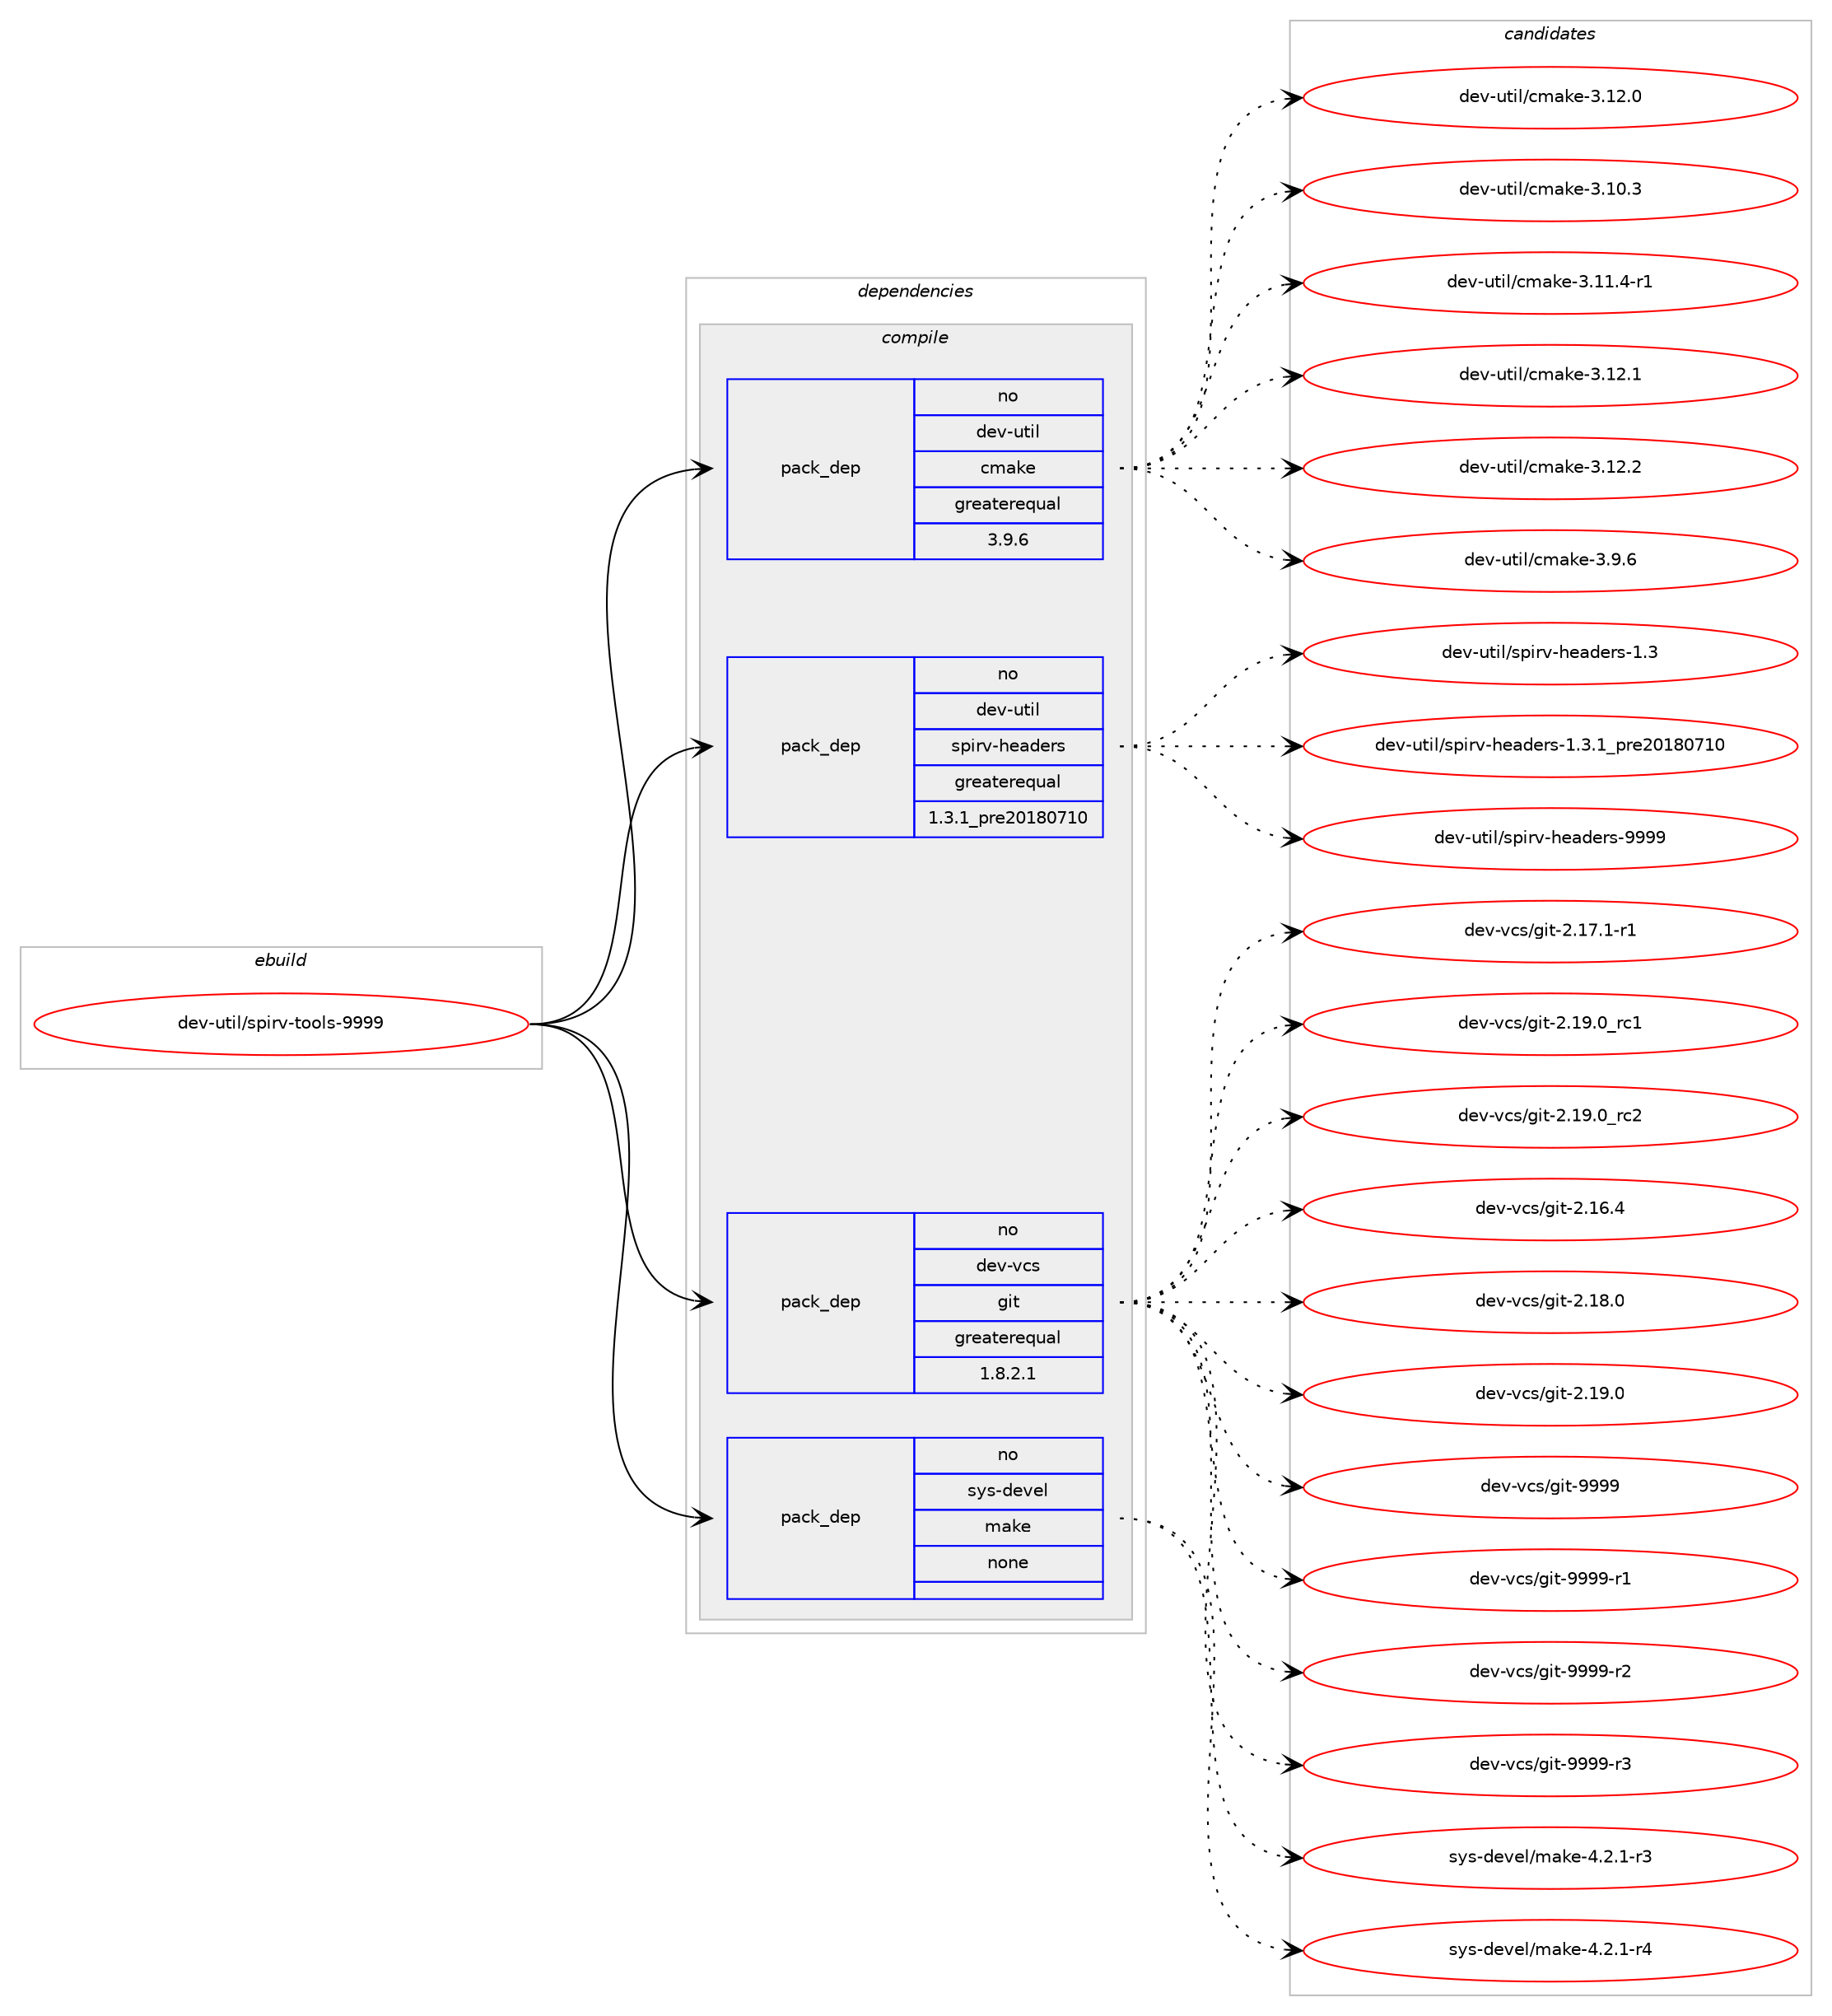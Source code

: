 digraph prolog {

# *************
# Graph options
# *************

newrank=true;
concentrate=true;
compound=true;
graph [rankdir=LR,fontname=Helvetica,fontsize=10,ranksep=1.5];#, ranksep=2.5, nodesep=0.2];
edge  [arrowhead=vee];
node  [fontname=Helvetica,fontsize=10];

# **********
# The ebuild
# **********

subgraph cluster_leftcol {
color=gray;
rank=same;
label=<<i>ebuild</i>>;
id [label="dev-util/spirv-tools-9999", color=red, width=4, href="../dev-util/spirv-tools-9999.svg"];
}

# ****************
# The dependencies
# ****************

subgraph cluster_midcol {
color=gray;
label=<<i>dependencies</i>>;
subgraph cluster_compile {
fillcolor="#eeeeee";
style=filled;
label=<<i>compile</i>>;
subgraph pack4523 {
dependency7019 [label=<<TABLE BORDER="0" CELLBORDER="1" CELLSPACING="0" CELLPADDING="4" WIDTH="220"><TR><TD ROWSPAN="6" CELLPADDING="30">pack_dep</TD></TR><TR><TD WIDTH="110">no</TD></TR><TR><TD>dev-util</TD></TR><TR><TD>cmake</TD></TR><TR><TD>greaterequal</TD></TR><TR><TD>3.9.6</TD></TR></TABLE>>, shape=none, color=blue];
}
id:e -> dependency7019:w [weight=20,style="solid",arrowhead="vee"];
subgraph pack4524 {
dependency7020 [label=<<TABLE BORDER="0" CELLBORDER="1" CELLSPACING="0" CELLPADDING="4" WIDTH="220"><TR><TD ROWSPAN="6" CELLPADDING="30">pack_dep</TD></TR><TR><TD WIDTH="110">no</TD></TR><TR><TD>dev-util</TD></TR><TR><TD>spirv-headers</TD></TR><TR><TD>greaterequal</TD></TR><TR><TD>1.3.1_pre20180710</TD></TR></TABLE>>, shape=none, color=blue];
}
id:e -> dependency7020:w [weight=20,style="solid",arrowhead="vee"];
subgraph pack4525 {
dependency7021 [label=<<TABLE BORDER="0" CELLBORDER="1" CELLSPACING="0" CELLPADDING="4" WIDTH="220"><TR><TD ROWSPAN="6" CELLPADDING="30">pack_dep</TD></TR><TR><TD WIDTH="110">no</TD></TR><TR><TD>dev-vcs</TD></TR><TR><TD>git</TD></TR><TR><TD>greaterequal</TD></TR><TR><TD>1.8.2.1</TD></TR></TABLE>>, shape=none, color=blue];
}
id:e -> dependency7021:w [weight=20,style="solid",arrowhead="vee"];
subgraph pack4526 {
dependency7022 [label=<<TABLE BORDER="0" CELLBORDER="1" CELLSPACING="0" CELLPADDING="4" WIDTH="220"><TR><TD ROWSPAN="6" CELLPADDING="30">pack_dep</TD></TR><TR><TD WIDTH="110">no</TD></TR><TR><TD>sys-devel</TD></TR><TR><TD>make</TD></TR><TR><TD>none</TD></TR><TR><TD></TD></TR></TABLE>>, shape=none, color=blue];
}
id:e -> dependency7022:w [weight=20,style="solid",arrowhead="vee"];
}
subgraph cluster_compileandrun {
fillcolor="#eeeeee";
style=filled;
label=<<i>compile and run</i>>;
}
subgraph cluster_run {
fillcolor="#eeeeee";
style=filled;
label=<<i>run</i>>;
}
}

# **************
# The candidates
# **************

subgraph cluster_choices {
rank=same;
color=gray;
label=<<i>candidates</i>>;

subgraph choice4523 {
color=black;
nodesep=1;
choice1001011184511711610510847991099710710145514649504648 [label="dev-util/cmake-3.12.0", color=red, width=4,href="../dev-util/cmake-3.12.0.svg"];
choice1001011184511711610510847991099710710145514649484651 [label="dev-util/cmake-3.10.3", color=red, width=4,href="../dev-util/cmake-3.10.3.svg"];
choice10010111845117116105108479910997107101455146494946524511449 [label="dev-util/cmake-3.11.4-r1", color=red, width=4,href="../dev-util/cmake-3.11.4-r1.svg"];
choice1001011184511711610510847991099710710145514649504649 [label="dev-util/cmake-3.12.1", color=red, width=4,href="../dev-util/cmake-3.12.1.svg"];
choice1001011184511711610510847991099710710145514649504650 [label="dev-util/cmake-3.12.2", color=red, width=4,href="../dev-util/cmake-3.12.2.svg"];
choice10010111845117116105108479910997107101455146574654 [label="dev-util/cmake-3.9.6", color=red, width=4,href="../dev-util/cmake-3.9.6.svg"];
dependency7019:e -> choice1001011184511711610510847991099710710145514649504648:w [style=dotted,weight="100"];
dependency7019:e -> choice1001011184511711610510847991099710710145514649484651:w [style=dotted,weight="100"];
dependency7019:e -> choice10010111845117116105108479910997107101455146494946524511449:w [style=dotted,weight="100"];
dependency7019:e -> choice1001011184511711610510847991099710710145514649504649:w [style=dotted,weight="100"];
dependency7019:e -> choice1001011184511711610510847991099710710145514649504650:w [style=dotted,weight="100"];
dependency7019:e -> choice10010111845117116105108479910997107101455146574654:w [style=dotted,weight="100"];
}
subgraph choice4524 {
color=black;
nodesep=1;
choice1001011184511711610510847115112105114118451041019710010111411545494651 [label="dev-util/spirv-headers-1.3", color=red, width=4,href="../dev-util/spirv-headers-1.3.svg"];
choice10010111845117116105108471151121051141184510410197100101114115454946514649951121141015048495648554948 [label="dev-util/spirv-headers-1.3.1_pre20180710", color=red, width=4,href="../dev-util/spirv-headers-1.3.1_pre20180710.svg"];
choice100101118451171161051084711511210511411845104101971001011141154557575757 [label="dev-util/spirv-headers-9999", color=red, width=4,href="../dev-util/spirv-headers-9999.svg"];
dependency7020:e -> choice1001011184511711610510847115112105114118451041019710010111411545494651:w [style=dotted,weight="100"];
dependency7020:e -> choice10010111845117116105108471151121051141184510410197100101114115454946514649951121141015048495648554948:w [style=dotted,weight="100"];
dependency7020:e -> choice100101118451171161051084711511210511411845104101971001011141154557575757:w [style=dotted,weight="100"];
}
subgraph choice4525 {
color=black;
nodesep=1;
choice100101118451189911547103105116455046495546494511449 [label="dev-vcs/git-2.17.1-r1", color=red, width=4,href="../dev-vcs/git-2.17.1-r1.svg"];
choice10010111845118991154710310511645504649574648951149949 [label="dev-vcs/git-2.19.0_rc1", color=red, width=4,href="../dev-vcs/git-2.19.0_rc1.svg"];
choice10010111845118991154710310511645504649574648951149950 [label="dev-vcs/git-2.19.0_rc2", color=red, width=4,href="../dev-vcs/git-2.19.0_rc2.svg"];
choice10010111845118991154710310511645504649544652 [label="dev-vcs/git-2.16.4", color=red, width=4,href="../dev-vcs/git-2.16.4.svg"];
choice10010111845118991154710310511645504649564648 [label="dev-vcs/git-2.18.0", color=red, width=4,href="../dev-vcs/git-2.18.0.svg"];
choice10010111845118991154710310511645504649574648 [label="dev-vcs/git-2.19.0", color=red, width=4,href="../dev-vcs/git-2.19.0.svg"];
choice1001011184511899115471031051164557575757 [label="dev-vcs/git-9999", color=red, width=4,href="../dev-vcs/git-9999.svg"];
choice10010111845118991154710310511645575757574511449 [label="dev-vcs/git-9999-r1", color=red, width=4,href="../dev-vcs/git-9999-r1.svg"];
choice10010111845118991154710310511645575757574511450 [label="dev-vcs/git-9999-r2", color=red, width=4,href="../dev-vcs/git-9999-r2.svg"];
choice10010111845118991154710310511645575757574511451 [label="dev-vcs/git-9999-r3", color=red, width=4,href="../dev-vcs/git-9999-r3.svg"];
dependency7021:e -> choice100101118451189911547103105116455046495546494511449:w [style=dotted,weight="100"];
dependency7021:e -> choice10010111845118991154710310511645504649574648951149949:w [style=dotted,weight="100"];
dependency7021:e -> choice10010111845118991154710310511645504649574648951149950:w [style=dotted,weight="100"];
dependency7021:e -> choice10010111845118991154710310511645504649544652:w [style=dotted,weight="100"];
dependency7021:e -> choice10010111845118991154710310511645504649564648:w [style=dotted,weight="100"];
dependency7021:e -> choice10010111845118991154710310511645504649574648:w [style=dotted,weight="100"];
dependency7021:e -> choice1001011184511899115471031051164557575757:w [style=dotted,weight="100"];
dependency7021:e -> choice10010111845118991154710310511645575757574511449:w [style=dotted,weight="100"];
dependency7021:e -> choice10010111845118991154710310511645575757574511450:w [style=dotted,weight="100"];
dependency7021:e -> choice10010111845118991154710310511645575757574511451:w [style=dotted,weight="100"];
}
subgraph choice4526 {
color=black;
nodesep=1;
choice1151211154510010111810110847109971071014552465046494511451 [label="sys-devel/make-4.2.1-r3", color=red, width=4,href="../sys-devel/make-4.2.1-r3.svg"];
choice1151211154510010111810110847109971071014552465046494511452 [label="sys-devel/make-4.2.1-r4", color=red, width=4,href="../sys-devel/make-4.2.1-r4.svg"];
dependency7022:e -> choice1151211154510010111810110847109971071014552465046494511451:w [style=dotted,weight="100"];
dependency7022:e -> choice1151211154510010111810110847109971071014552465046494511452:w [style=dotted,weight="100"];
}
}

}
